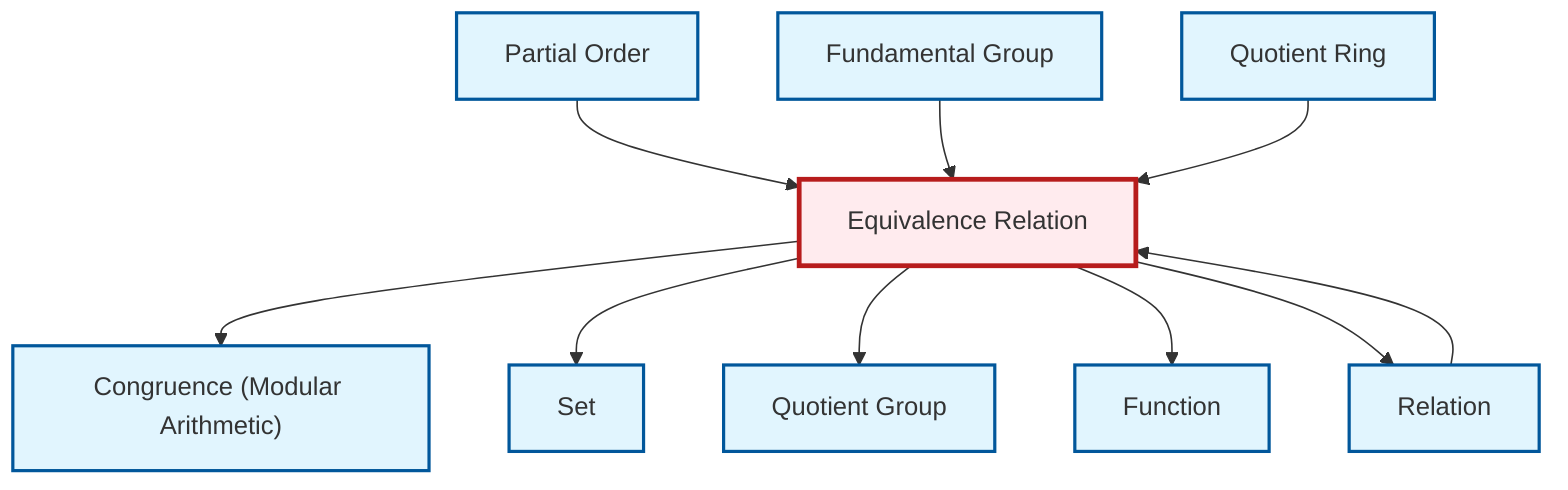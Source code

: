 graph TD
    classDef definition fill:#e1f5fe,stroke:#01579b,stroke-width:2px
    classDef theorem fill:#f3e5f5,stroke:#4a148c,stroke-width:2px
    classDef axiom fill:#fff3e0,stroke:#e65100,stroke-width:2px
    classDef example fill:#e8f5e9,stroke:#1b5e20,stroke-width:2px
    classDef current fill:#ffebee,stroke:#b71c1c,stroke-width:3px
    def-set["Set"]:::definition
    def-quotient-group["Quotient Group"]:::definition
    def-function["Function"]:::definition
    def-fundamental-group["Fundamental Group"]:::definition
    def-partial-order["Partial Order"]:::definition
    def-equivalence-relation["Equivalence Relation"]:::definition
    def-congruence["Congruence (Modular Arithmetic)"]:::definition
    def-relation["Relation"]:::definition
    def-quotient-ring["Quotient Ring"]:::definition
    def-partial-order --> def-equivalence-relation
    def-fundamental-group --> def-equivalence-relation
    def-quotient-ring --> def-equivalence-relation
    def-relation --> def-equivalence-relation
    def-equivalence-relation --> def-congruence
    def-equivalence-relation --> def-set
    def-equivalence-relation --> def-quotient-group
    def-equivalence-relation --> def-function
    def-equivalence-relation --> def-relation
    class def-equivalence-relation current